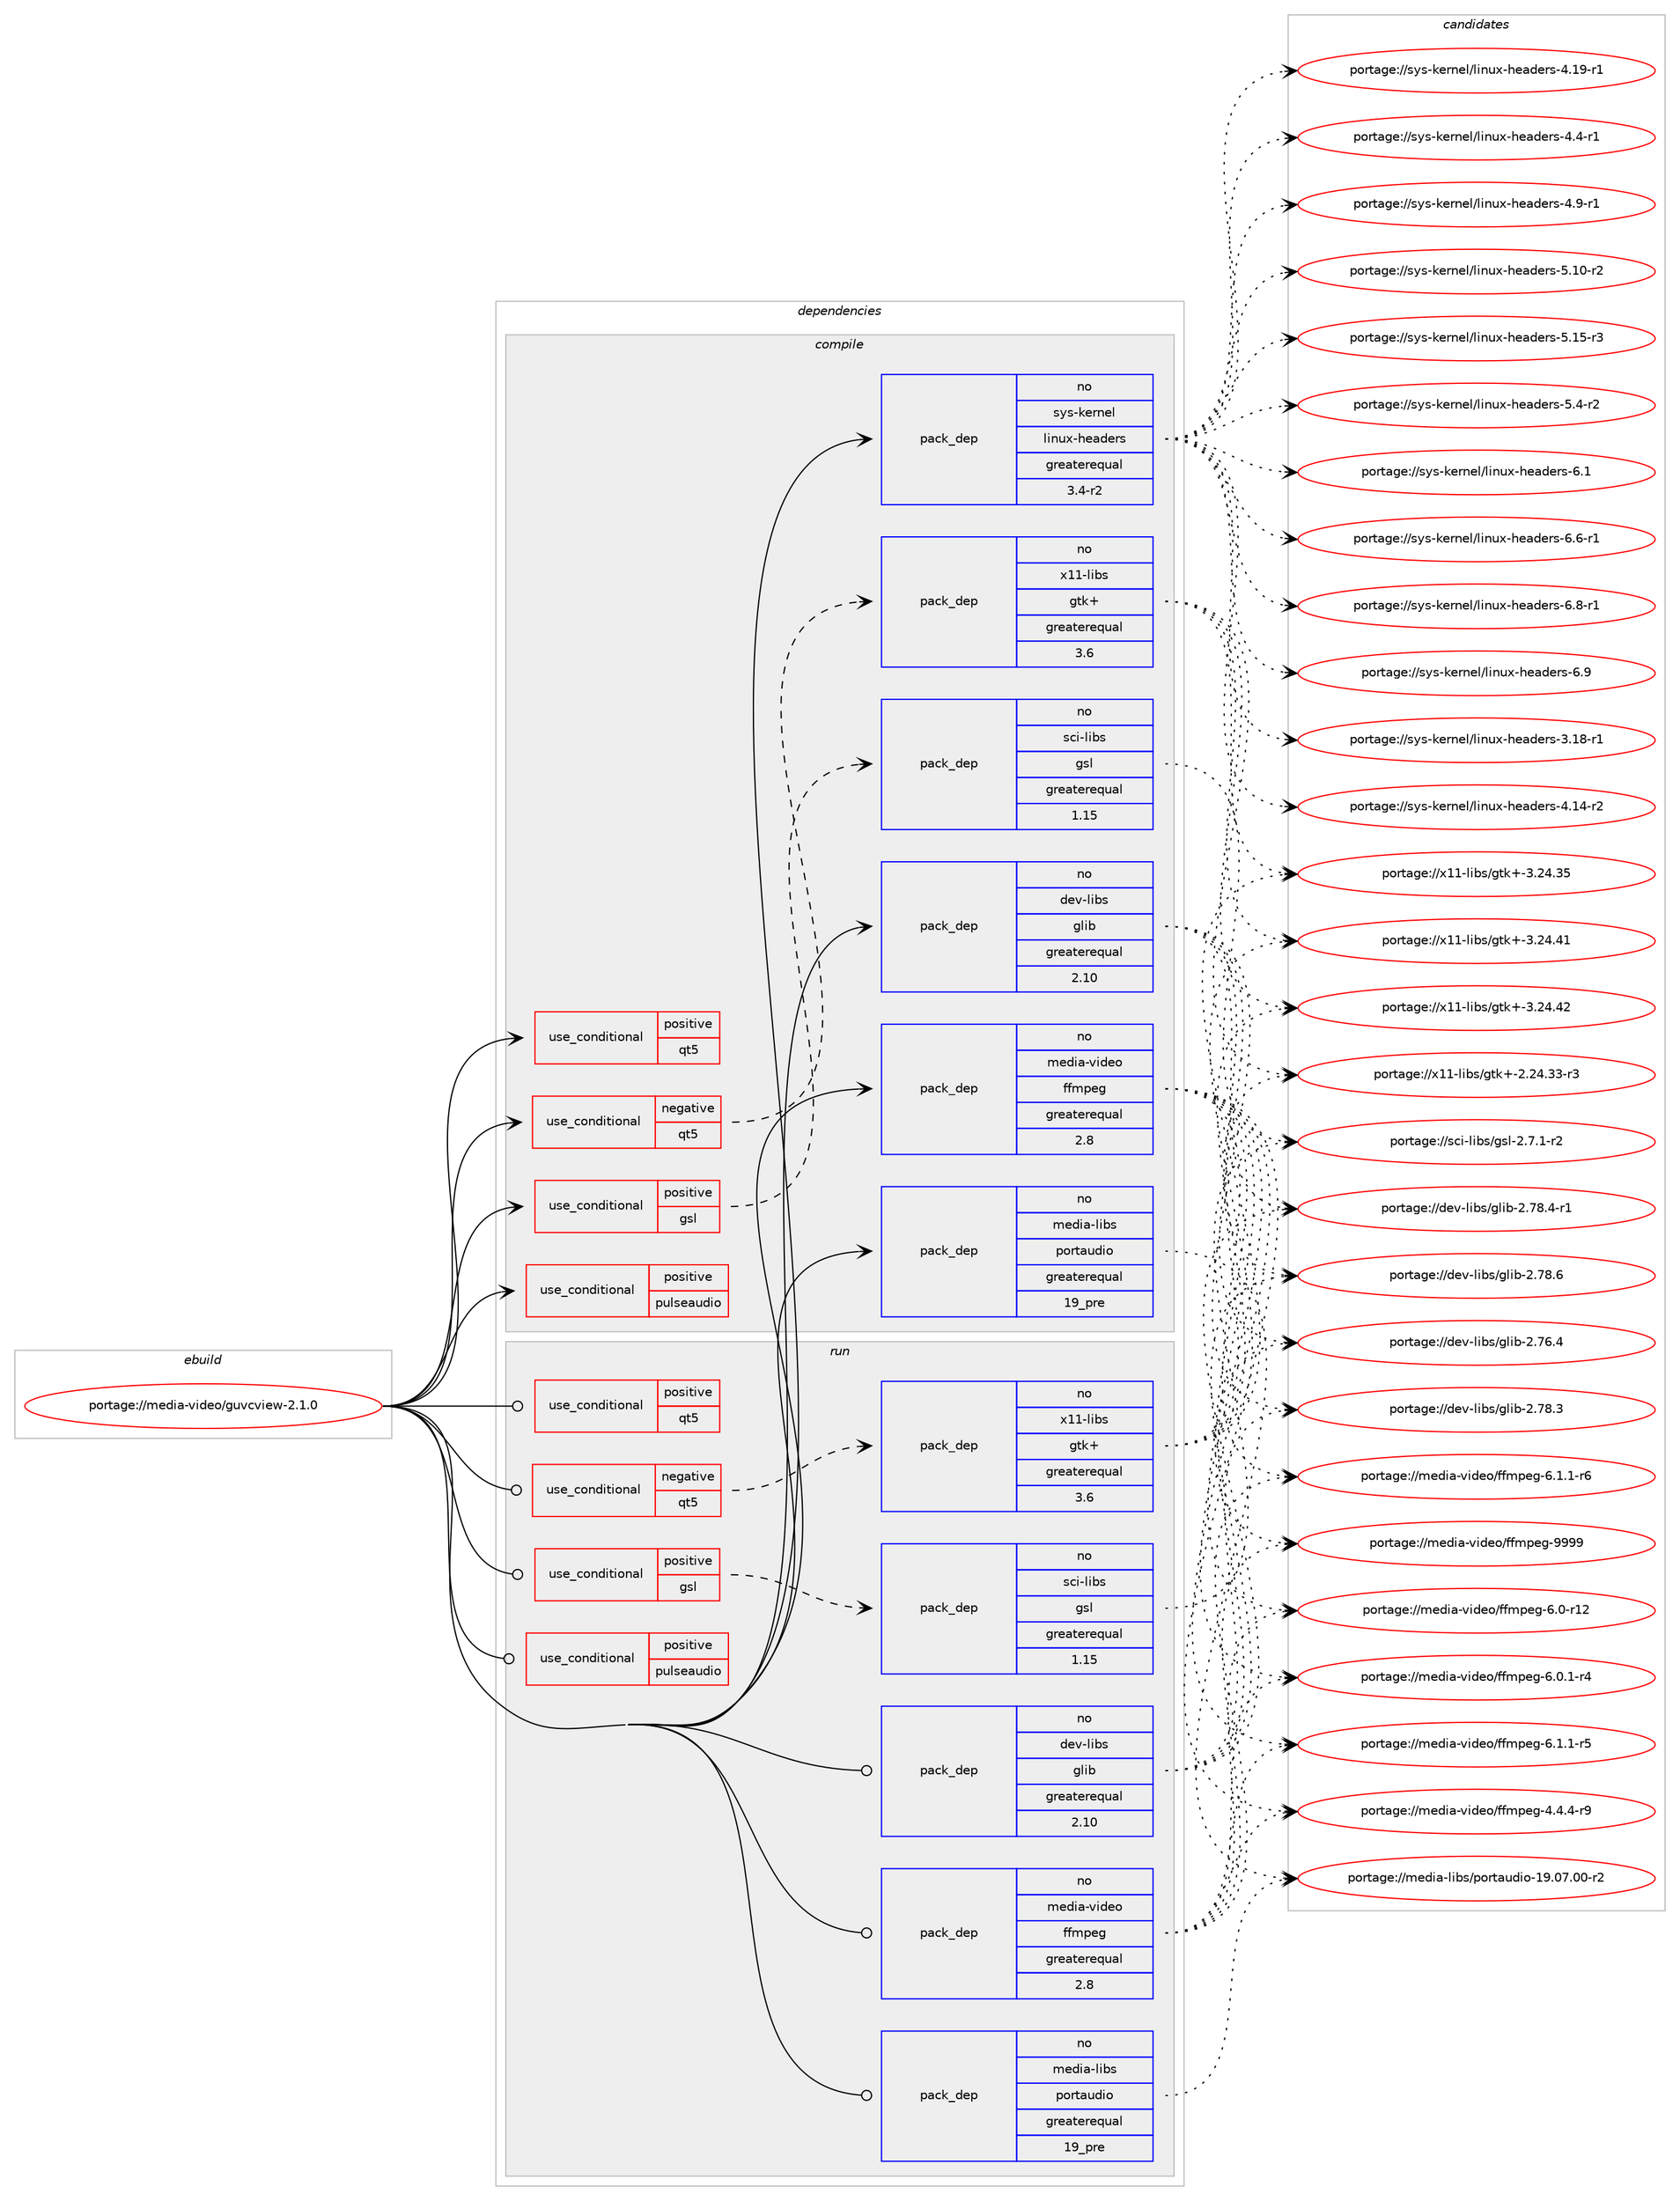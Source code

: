 digraph prolog {

# *************
# Graph options
# *************

newrank=true;
concentrate=true;
compound=true;
graph [rankdir=LR,fontname=Helvetica,fontsize=10,ranksep=1.5];#, ranksep=2.5, nodesep=0.2];
edge  [arrowhead=vee];
node  [fontname=Helvetica,fontsize=10];

# **********
# The ebuild
# **********

subgraph cluster_leftcol {
color=gray;
rank=same;
label=<<i>ebuild</i>>;
id [label="portage://media-video/guvcview-2.1.0", color=red, width=4, href="../media-video/guvcview-2.1.0.svg"];
}

# ****************
# The dependencies
# ****************

subgraph cluster_midcol {
color=gray;
label=<<i>dependencies</i>>;
subgraph cluster_compile {
fillcolor="#eeeeee";
style=filled;
label=<<i>compile</i>>;
subgraph cond82198 {
dependency169819 [label=<<TABLE BORDER="0" CELLBORDER="1" CELLSPACING="0" CELLPADDING="4"><TR><TD ROWSPAN="3" CELLPADDING="10">use_conditional</TD></TR><TR><TD>negative</TD></TR><TR><TD>qt5</TD></TR></TABLE>>, shape=none, color=red];
subgraph pack85161 {
dependency169820 [label=<<TABLE BORDER="0" CELLBORDER="1" CELLSPACING="0" CELLPADDING="4" WIDTH="220"><TR><TD ROWSPAN="6" CELLPADDING="30">pack_dep</TD></TR><TR><TD WIDTH="110">no</TD></TR><TR><TD>x11-libs</TD></TR><TR><TD>gtk+</TD></TR><TR><TD>greaterequal</TD></TR><TR><TD>3.6</TD></TR></TABLE>>, shape=none, color=blue];
}
dependency169819:e -> dependency169820:w [weight=20,style="dashed",arrowhead="vee"];
}
id:e -> dependency169819:w [weight=20,style="solid",arrowhead="vee"];
subgraph cond82199 {
dependency169821 [label=<<TABLE BORDER="0" CELLBORDER="1" CELLSPACING="0" CELLPADDING="4"><TR><TD ROWSPAN="3" CELLPADDING="10">use_conditional</TD></TR><TR><TD>positive</TD></TR><TR><TD>gsl</TD></TR></TABLE>>, shape=none, color=red];
subgraph pack85162 {
dependency169822 [label=<<TABLE BORDER="0" CELLBORDER="1" CELLSPACING="0" CELLPADDING="4" WIDTH="220"><TR><TD ROWSPAN="6" CELLPADDING="30">pack_dep</TD></TR><TR><TD WIDTH="110">no</TD></TR><TR><TD>sci-libs</TD></TR><TR><TD>gsl</TD></TR><TR><TD>greaterequal</TD></TR><TR><TD>1.15</TD></TR></TABLE>>, shape=none, color=blue];
}
dependency169821:e -> dependency169822:w [weight=20,style="dashed",arrowhead="vee"];
}
id:e -> dependency169821:w [weight=20,style="solid",arrowhead="vee"];
subgraph cond82200 {
dependency169823 [label=<<TABLE BORDER="0" CELLBORDER="1" CELLSPACING="0" CELLPADDING="4"><TR><TD ROWSPAN="3" CELLPADDING="10">use_conditional</TD></TR><TR><TD>positive</TD></TR><TR><TD>pulseaudio</TD></TR></TABLE>>, shape=none, color=red];
# *** BEGIN UNKNOWN DEPENDENCY TYPE (TODO) ***
# dependency169823 -> package_dependency(portage://media-video/guvcview-2.1.0,install,no,media-libs,libpulse,none,[,,],[],[])
# *** END UNKNOWN DEPENDENCY TYPE (TODO) ***

}
id:e -> dependency169823:w [weight=20,style="solid",arrowhead="vee"];
subgraph cond82201 {
dependency169824 [label=<<TABLE BORDER="0" CELLBORDER="1" CELLSPACING="0" CELLPADDING="4"><TR><TD ROWSPAN="3" CELLPADDING="10">use_conditional</TD></TR><TR><TD>positive</TD></TR><TR><TD>qt5</TD></TR></TABLE>>, shape=none, color=red];
# *** BEGIN UNKNOWN DEPENDENCY TYPE (TODO) ***
# dependency169824 -> package_dependency(portage://media-video/guvcview-2.1.0,install,no,dev-qt,qtcore,none,[,,],[slot(5)],[])
# *** END UNKNOWN DEPENDENCY TYPE (TODO) ***

# *** BEGIN UNKNOWN DEPENDENCY TYPE (TODO) ***
# dependency169824 -> package_dependency(portage://media-video/guvcview-2.1.0,install,no,dev-qt,qtgui,none,[,,],[slot(5)],[])
# *** END UNKNOWN DEPENDENCY TYPE (TODO) ***

# *** BEGIN UNKNOWN DEPENDENCY TYPE (TODO) ***
# dependency169824 -> package_dependency(portage://media-video/guvcview-2.1.0,install,no,dev-qt,qtwidgets,none,[,,],[slot(5)],[])
# *** END UNKNOWN DEPENDENCY TYPE (TODO) ***

}
id:e -> dependency169824:w [weight=20,style="solid",arrowhead="vee"];
subgraph pack85163 {
dependency169825 [label=<<TABLE BORDER="0" CELLBORDER="1" CELLSPACING="0" CELLPADDING="4" WIDTH="220"><TR><TD ROWSPAN="6" CELLPADDING="30">pack_dep</TD></TR><TR><TD WIDTH="110">no</TD></TR><TR><TD>dev-libs</TD></TR><TR><TD>glib</TD></TR><TR><TD>greaterequal</TD></TR><TR><TD>2.10</TD></TR></TABLE>>, shape=none, color=blue];
}
id:e -> dependency169825:w [weight=20,style="solid",arrowhead="vee"];
# *** BEGIN UNKNOWN DEPENDENCY TYPE (TODO) ***
# id -> package_dependency(portage://media-video/guvcview-2.1.0,install,no,media-libs,libpng,none,[,,],any_same_slot,[])
# *** END UNKNOWN DEPENDENCY TYPE (TODO) ***

# *** BEGIN UNKNOWN DEPENDENCY TYPE (TODO) ***
# id -> package_dependency(portage://media-video/guvcview-2.1.0,install,no,media-libs,libsdl2,none,[,,],[],[])
# *** END UNKNOWN DEPENDENCY TYPE (TODO) ***

# *** BEGIN UNKNOWN DEPENDENCY TYPE (TODO) ***
# id -> package_dependency(portage://media-video/guvcview-2.1.0,install,no,media-libs,libv4l,none,[,,],[],[])
# *** END UNKNOWN DEPENDENCY TYPE (TODO) ***

subgraph pack85164 {
dependency169826 [label=<<TABLE BORDER="0" CELLBORDER="1" CELLSPACING="0" CELLPADDING="4" WIDTH="220"><TR><TD ROWSPAN="6" CELLPADDING="30">pack_dep</TD></TR><TR><TD WIDTH="110">no</TD></TR><TR><TD>media-libs</TD></TR><TR><TD>portaudio</TD></TR><TR><TD>greaterequal</TD></TR><TR><TD>19_pre</TD></TR></TABLE>>, shape=none, color=blue];
}
id:e -> dependency169826:w [weight=20,style="solid",arrowhead="vee"];
subgraph pack85165 {
dependency169827 [label=<<TABLE BORDER="0" CELLBORDER="1" CELLSPACING="0" CELLPADDING="4" WIDTH="220"><TR><TD ROWSPAN="6" CELLPADDING="30">pack_dep</TD></TR><TR><TD WIDTH="110">no</TD></TR><TR><TD>media-video</TD></TR><TR><TD>ffmpeg</TD></TR><TR><TD>greaterequal</TD></TR><TR><TD>2.8</TD></TR></TABLE>>, shape=none, color=blue];
}
id:e -> dependency169827:w [weight=20,style="solid",arrowhead="vee"];
subgraph pack85166 {
dependency169828 [label=<<TABLE BORDER="0" CELLBORDER="1" CELLSPACING="0" CELLPADDING="4" WIDTH="220"><TR><TD ROWSPAN="6" CELLPADDING="30">pack_dep</TD></TR><TR><TD WIDTH="110">no</TD></TR><TR><TD>sys-kernel</TD></TR><TR><TD>linux-headers</TD></TR><TR><TD>greaterequal</TD></TR><TR><TD>3.4-r2</TD></TR></TABLE>>, shape=none, color=blue];
}
id:e -> dependency169828:w [weight=20,style="solid",arrowhead="vee"];
# *** BEGIN UNKNOWN DEPENDENCY TYPE (TODO) ***
# id -> package_dependency(portage://media-video/guvcview-2.1.0,install,no,virtual,libusb,none,[,,],[slot(1)],[])
# *** END UNKNOWN DEPENDENCY TYPE (TODO) ***

# *** BEGIN UNKNOWN DEPENDENCY TYPE (TODO) ***
# id -> package_dependency(portage://media-video/guvcview-2.1.0,install,no,virtual,os-headers,none,[,,],[],[])
# *** END UNKNOWN DEPENDENCY TYPE (TODO) ***

# *** BEGIN UNKNOWN DEPENDENCY TYPE (TODO) ***
# id -> package_dependency(portage://media-video/guvcview-2.1.0,install,no,virtual,udev,none,[,,],[],[])
# *** END UNKNOWN DEPENDENCY TYPE (TODO) ***

}
subgraph cluster_compileandrun {
fillcolor="#eeeeee";
style=filled;
label=<<i>compile and run</i>>;
}
subgraph cluster_run {
fillcolor="#eeeeee";
style=filled;
label=<<i>run</i>>;
subgraph cond82202 {
dependency169829 [label=<<TABLE BORDER="0" CELLBORDER="1" CELLSPACING="0" CELLPADDING="4"><TR><TD ROWSPAN="3" CELLPADDING="10">use_conditional</TD></TR><TR><TD>negative</TD></TR><TR><TD>qt5</TD></TR></TABLE>>, shape=none, color=red];
subgraph pack85167 {
dependency169830 [label=<<TABLE BORDER="0" CELLBORDER="1" CELLSPACING="0" CELLPADDING="4" WIDTH="220"><TR><TD ROWSPAN="6" CELLPADDING="30">pack_dep</TD></TR><TR><TD WIDTH="110">no</TD></TR><TR><TD>x11-libs</TD></TR><TR><TD>gtk+</TD></TR><TR><TD>greaterequal</TD></TR><TR><TD>3.6</TD></TR></TABLE>>, shape=none, color=blue];
}
dependency169829:e -> dependency169830:w [weight=20,style="dashed",arrowhead="vee"];
}
id:e -> dependency169829:w [weight=20,style="solid",arrowhead="odot"];
subgraph cond82203 {
dependency169831 [label=<<TABLE BORDER="0" CELLBORDER="1" CELLSPACING="0" CELLPADDING="4"><TR><TD ROWSPAN="3" CELLPADDING="10">use_conditional</TD></TR><TR><TD>positive</TD></TR><TR><TD>gsl</TD></TR></TABLE>>, shape=none, color=red];
subgraph pack85168 {
dependency169832 [label=<<TABLE BORDER="0" CELLBORDER="1" CELLSPACING="0" CELLPADDING="4" WIDTH="220"><TR><TD ROWSPAN="6" CELLPADDING="30">pack_dep</TD></TR><TR><TD WIDTH="110">no</TD></TR><TR><TD>sci-libs</TD></TR><TR><TD>gsl</TD></TR><TR><TD>greaterequal</TD></TR><TR><TD>1.15</TD></TR></TABLE>>, shape=none, color=blue];
}
dependency169831:e -> dependency169832:w [weight=20,style="dashed",arrowhead="vee"];
}
id:e -> dependency169831:w [weight=20,style="solid",arrowhead="odot"];
subgraph cond82204 {
dependency169833 [label=<<TABLE BORDER="0" CELLBORDER="1" CELLSPACING="0" CELLPADDING="4"><TR><TD ROWSPAN="3" CELLPADDING="10">use_conditional</TD></TR><TR><TD>positive</TD></TR><TR><TD>pulseaudio</TD></TR></TABLE>>, shape=none, color=red];
# *** BEGIN UNKNOWN DEPENDENCY TYPE (TODO) ***
# dependency169833 -> package_dependency(portage://media-video/guvcview-2.1.0,run,no,media-libs,libpulse,none,[,,],[],[])
# *** END UNKNOWN DEPENDENCY TYPE (TODO) ***

}
id:e -> dependency169833:w [weight=20,style="solid",arrowhead="odot"];
subgraph cond82205 {
dependency169834 [label=<<TABLE BORDER="0" CELLBORDER="1" CELLSPACING="0" CELLPADDING="4"><TR><TD ROWSPAN="3" CELLPADDING="10">use_conditional</TD></TR><TR><TD>positive</TD></TR><TR><TD>qt5</TD></TR></TABLE>>, shape=none, color=red];
# *** BEGIN UNKNOWN DEPENDENCY TYPE (TODO) ***
# dependency169834 -> package_dependency(portage://media-video/guvcview-2.1.0,run,no,dev-qt,qtcore,none,[,,],[slot(5)],[])
# *** END UNKNOWN DEPENDENCY TYPE (TODO) ***

# *** BEGIN UNKNOWN DEPENDENCY TYPE (TODO) ***
# dependency169834 -> package_dependency(portage://media-video/guvcview-2.1.0,run,no,dev-qt,qtgui,none,[,,],[slot(5)],[])
# *** END UNKNOWN DEPENDENCY TYPE (TODO) ***

# *** BEGIN UNKNOWN DEPENDENCY TYPE (TODO) ***
# dependency169834 -> package_dependency(portage://media-video/guvcview-2.1.0,run,no,dev-qt,qtwidgets,none,[,,],[slot(5)],[])
# *** END UNKNOWN DEPENDENCY TYPE (TODO) ***

}
id:e -> dependency169834:w [weight=20,style="solid",arrowhead="odot"];
subgraph pack85169 {
dependency169835 [label=<<TABLE BORDER="0" CELLBORDER="1" CELLSPACING="0" CELLPADDING="4" WIDTH="220"><TR><TD ROWSPAN="6" CELLPADDING="30">pack_dep</TD></TR><TR><TD WIDTH="110">no</TD></TR><TR><TD>dev-libs</TD></TR><TR><TD>glib</TD></TR><TR><TD>greaterequal</TD></TR><TR><TD>2.10</TD></TR></TABLE>>, shape=none, color=blue];
}
id:e -> dependency169835:w [weight=20,style="solid",arrowhead="odot"];
# *** BEGIN UNKNOWN DEPENDENCY TYPE (TODO) ***
# id -> package_dependency(portage://media-video/guvcview-2.1.0,run,no,media-libs,libpng,none,[,,],any_same_slot,[])
# *** END UNKNOWN DEPENDENCY TYPE (TODO) ***

# *** BEGIN UNKNOWN DEPENDENCY TYPE (TODO) ***
# id -> package_dependency(portage://media-video/guvcview-2.1.0,run,no,media-libs,libsdl2,none,[,,],[],[])
# *** END UNKNOWN DEPENDENCY TYPE (TODO) ***

# *** BEGIN UNKNOWN DEPENDENCY TYPE (TODO) ***
# id -> package_dependency(portage://media-video/guvcview-2.1.0,run,no,media-libs,libv4l,none,[,,],[],[])
# *** END UNKNOWN DEPENDENCY TYPE (TODO) ***

subgraph pack85170 {
dependency169836 [label=<<TABLE BORDER="0" CELLBORDER="1" CELLSPACING="0" CELLPADDING="4" WIDTH="220"><TR><TD ROWSPAN="6" CELLPADDING="30">pack_dep</TD></TR><TR><TD WIDTH="110">no</TD></TR><TR><TD>media-libs</TD></TR><TR><TD>portaudio</TD></TR><TR><TD>greaterequal</TD></TR><TR><TD>19_pre</TD></TR></TABLE>>, shape=none, color=blue];
}
id:e -> dependency169836:w [weight=20,style="solid",arrowhead="odot"];
subgraph pack85171 {
dependency169837 [label=<<TABLE BORDER="0" CELLBORDER="1" CELLSPACING="0" CELLPADDING="4" WIDTH="220"><TR><TD ROWSPAN="6" CELLPADDING="30">pack_dep</TD></TR><TR><TD WIDTH="110">no</TD></TR><TR><TD>media-video</TD></TR><TR><TD>ffmpeg</TD></TR><TR><TD>greaterequal</TD></TR><TR><TD>2.8</TD></TR></TABLE>>, shape=none, color=blue];
}
id:e -> dependency169837:w [weight=20,style="solid",arrowhead="odot"];
# *** BEGIN UNKNOWN DEPENDENCY TYPE (TODO) ***
# id -> package_dependency(portage://media-video/guvcview-2.1.0,run,no,virtual,libusb,none,[,,],[slot(1)],[])
# *** END UNKNOWN DEPENDENCY TYPE (TODO) ***

# *** BEGIN UNKNOWN DEPENDENCY TYPE (TODO) ***
# id -> package_dependency(portage://media-video/guvcview-2.1.0,run,no,virtual,udev,none,[,,],[],[])
# *** END UNKNOWN DEPENDENCY TYPE (TODO) ***

}
}

# **************
# The candidates
# **************

subgraph cluster_choices {
rank=same;
color=gray;
label=<<i>candidates</i>>;

subgraph choice85161 {
color=black;
nodesep=1;
choice12049494510810598115471031161074345504650524651514511451 [label="portage://x11-libs/gtk+-2.24.33-r3", color=red, width=4,href="../x11-libs/gtk+-2.24.33-r3.svg"];
choice1204949451081059811547103116107434551465052465153 [label="portage://x11-libs/gtk+-3.24.35", color=red, width=4,href="../x11-libs/gtk+-3.24.35.svg"];
choice1204949451081059811547103116107434551465052465249 [label="portage://x11-libs/gtk+-3.24.41", color=red, width=4,href="../x11-libs/gtk+-3.24.41.svg"];
choice1204949451081059811547103116107434551465052465250 [label="portage://x11-libs/gtk+-3.24.42", color=red, width=4,href="../x11-libs/gtk+-3.24.42.svg"];
dependency169820:e -> choice12049494510810598115471031161074345504650524651514511451:w [style=dotted,weight="100"];
dependency169820:e -> choice1204949451081059811547103116107434551465052465153:w [style=dotted,weight="100"];
dependency169820:e -> choice1204949451081059811547103116107434551465052465249:w [style=dotted,weight="100"];
dependency169820:e -> choice1204949451081059811547103116107434551465052465250:w [style=dotted,weight="100"];
}
subgraph choice85162 {
color=black;
nodesep=1;
choice115991054510810598115471031151084550465546494511450 [label="portage://sci-libs/gsl-2.7.1-r2", color=red, width=4,href="../sci-libs/gsl-2.7.1-r2.svg"];
dependency169822:e -> choice115991054510810598115471031151084550465546494511450:w [style=dotted,weight="100"];
}
subgraph choice85163 {
color=black;
nodesep=1;
choice1001011184510810598115471031081059845504655544652 [label="portage://dev-libs/glib-2.76.4", color=red, width=4,href="../dev-libs/glib-2.76.4.svg"];
choice1001011184510810598115471031081059845504655564651 [label="portage://dev-libs/glib-2.78.3", color=red, width=4,href="../dev-libs/glib-2.78.3.svg"];
choice10010111845108105981154710310810598455046555646524511449 [label="portage://dev-libs/glib-2.78.4-r1", color=red, width=4,href="../dev-libs/glib-2.78.4-r1.svg"];
choice1001011184510810598115471031081059845504655564654 [label="portage://dev-libs/glib-2.78.6", color=red, width=4,href="../dev-libs/glib-2.78.6.svg"];
dependency169825:e -> choice1001011184510810598115471031081059845504655544652:w [style=dotted,weight="100"];
dependency169825:e -> choice1001011184510810598115471031081059845504655564651:w [style=dotted,weight="100"];
dependency169825:e -> choice10010111845108105981154710310810598455046555646524511449:w [style=dotted,weight="100"];
dependency169825:e -> choice1001011184510810598115471031081059845504655564654:w [style=dotted,weight="100"];
}
subgraph choice85164 {
color=black;
nodesep=1;
choice10910110010597451081059811547112111114116971171001051114549574648554648484511450 [label="portage://media-libs/portaudio-19.07.00-r2", color=red, width=4,href="../media-libs/portaudio-19.07.00-r2.svg"];
dependency169826:e -> choice10910110010597451081059811547112111114116971171001051114549574648554648484511450:w [style=dotted,weight="100"];
}
subgraph choice85165 {
color=black;
nodesep=1;
choice1091011001059745118105100101111471021021091121011034552465246524511457 [label="portage://media-video/ffmpeg-4.4.4-r9", color=red, width=4,href="../media-video/ffmpeg-4.4.4-r9.svg"];
choice10910110010597451181051001011114710210210911210110345544648451144950 [label="portage://media-video/ffmpeg-6.0-r12", color=red, width=4,href="../media-video/ffmpeg-6.0-r12.svg"];
choice1091011001059745118105100101111471021021091121011034554464846494511452 [label="portage://media-video/ffmpeg-6.0.1-r4", color=red, width=4,href="../media-video/ffmpeg-6.0.1-r4.svg"];
choice1091011001059745118105100101111471021021091121011034554464946494511453 [label="portage://media-video/ffmpeg-6.1.1-r5", color=red, width=4,href="../media-video/ffmpeg-6.1.1-r5.svg"];
choice1091011001059745118105100101111471021021091121011034554464946494511454 [label="portage://media-video/ffmpeg-6.1.1-r6", color=red, width=4,href="../media-video/ffmpeg-6.1.1-r6.svg"];
choice1091011001059745118105100101111471021021091121011034557575757 [label="portage://media-video/ffmpeg-9999", color=red, width=4,href="../media-video/ffmpeg-9999.svg"];
dependency169827:e -> choice1091011001059745118105100101111471021021091121011034552465246524511457:w [style=dotted,weight="100"];
dependency169827:e -> choice10910110010597451181051001011114710210210911210110345544648451144950:w [style=dotted,weight="100"];
dependency169827:e -> choice1091011001059745118105100101111471021021091121011034554464846494511452:w [style=dotted,weight="100"];
dependency169827:e -> choice1091011001059745118105100101111471021021091121011034554464946494511453:w [style=dotted,weight="100"];
dependency169827:e -> choice1091011001059745118105100101111471021021091121011034554464946494511454:w [style=dotted,weight="100"];
dependency169827:e -> choice1091011001059745118105100101111471021021091121011034557575757:w [style=dotted,weight="100"];
}
subgraph choice85166 {
color=black;
nodesep=1;
choice1151211154510710111411010110847108105110117120451041019710010111411545514649564511449 [label="portage://sys-kernel/linux-headers-3.18-r1", color=red, width=4,href="../sys-kernel/linux-headers-3.18-r1.svg"];
choice1151211154510710111411010110847108105110117120451041019710010111411545524649524511450 [label="portage://sys-kernel/linux-headers-4.14-r2", color=red, width=4,href="../sys-kernel/linux-headers-4.14-r2.svg"];
choice1151211154510710111411010110847108105110117120451041019710010111411545524649574511449 [label="portage://sys-kernel/linux-headers-4.19-r1", color=red, width=4,href="../sys-kernel/linux-headers-4.19-r1.svg"];
choice11512111545107101114110101108471081051101171204510410197100101114115455246524511449 [label="portage://sys-kernel/linux-headers-4.4-r1", color=red, width=4,href="../sys-kernel/linux-headers-4.4-r1.svg"];
choice11512111545107101114110101108471081051101171204510410197100101114115455246574511449 [label="portage://sys-kernel/linux-headers-4.9-r1", color=red, width=4,href="../sys-kernel/linux-headers-4.9-r1.svg"];
choice1151211154510710111411010110847108105110117120451041019710010111411545534649484511450 [label="portage://sys-kernel/linux-headers-5.10-r2", color=red, width=4,href="../sys-kernel/linux-headers-5.10-r2.svg"];
choice1151211154510710111411010110847108105110117120451041019710010111411545534649534511451 [label="portage://sys-kernel/linux-headers-5.15-r3", color=red, width=4,href="../sys-kernel/linux-headers-5.15-r3.svg"];
choice11512111545107101114110101108471081051101171204510410197100101114115455346524511450 [label="portage://sys-kernel/linux-headers-5.4-r2", color=red, width=4,href="../sys-kernel/linux-headers-5.4-r2.svg"];
choice1151211154510710111411010110847108105110117120451041019710010111411545544649 [label="portage://sys-kernel/linux-headers-6.1", color=red, width=4,href="../sys-kernel/linux-headers-6.1.svg"];
choice11512111545107101114110101108471081051101171204510410197100101114115455446544511449 [label="portage://sys-kernel/linux-headers-6.6-r1", color=red, width=4,href="../sys-kernel/linux-headers-6.6-r1.svg"];
choice11512111545107101114110101108471081051101171204510410197100101114115455446564511449 [label="portage://sys-kernel/linux-headers-6.8-r1", color=red, width=4,href="../sys-kernel/linux-headers-6.8-r1.svg"];
choice1151211154510710111411010110847108105110117120451041019710010111411545544657 [label="portage://sys-kernel/linux-headers-6.9", color=red, width=4,href="../sys-kernel/linux-headers-6.9.svg"];
dependency169828:e -> choice1151211154510710111411010110847108105110117120451041019710010111411545514649564511449:w [style=dotted,weight="100"];
dependency169828:e -> choice1151211154510710111411010110847108105110117120451041019710010111411545524649524511450:w [style=dotted,weight="100"];
dependency169828:e -> choice1151211154510710111411010110847108105110117120451041019710010111411545524649574511449:w [style=dotted,weight="100"];
dependency169828:e -> choice11512111545107101114110101108471081051101171204510410197100101114115455246524511449:w [style=dotted,weight="100"];
dependency169828:e -> choice11512111545107101114110101108471081051101171204510410197100101114115455246574511449:w [style=dotted,weight="100"];
dependency169828:e -> choice1151211154510710111411010110847108105110117120451041019710010111411545534649484511450:w [style=dotted,weight="100"];
dependency169828:e -> choice1151211154510710111411010110847108105110117120451041019710010111411545534649534511451:w [style=dotted,weight="100"];
dependency169828:e -> choice11512111545107101114110101108471081051101171204510410197100101114115455346524511450:w [style=dotted,weight="100"];
dependency169828:e -> choice1151211154510710111411010110847108105110117120451041019710010111411545544649:w [style=dotted,weight="100"];
dependency169828:e -> choice11512111545107101114110101108471081051101171204510410197100101114115455446544511449:w [style=dotted,weight="100"];
dependency169828:e -> choice11512111545107101114110101108471081051101171204510410197100101114115455446564511449:w [style=dotted,weight="100"];
dependency169828:e -> choice1151211154510710111411010110847108105110117120451041019710010111411545544657:w [style=dotted,weight="100"];
}
subgraph choice85167 {
color=black;
nodesep=1;
choice12049494510810598115471031161074345504650524651514511451 [label="portage://x11-libs/gtk+-2.24.33-r3", color=red, width=4,href="../x11-libs/gtk+-2.24.33-r3.svg"];
choice1204949451081059811547103116107434551465052465153 [label="portage://x11-libs/gtk+-3.24.35", color=red, width=4,href="../x11-libs/gtk+-3.24.35.svg"];
choice1204949451081059811547103116107434551465052465249 [label="portage://x11-libs/gtk+-3.24.41", color=red, width=4,href="../x11-libs/gtk+-3.24.41.svg"];
choice1204949451081059811547103116107434551465052465250 [label="portage://x11-libs/gtk+-3.24.42", color=red, width=4,href="../x11-libs/gtk+-3.24.42.svg"];
dependency169830:e -> choice12049494510810598115471031161074345504650524651514511451:w [style=dotted,weight="100"];
dependency169830:e -> choice1204949451081059811547103116107434551465052465153:w [style=dotted,weight="100"];
dependency169830:e -> choice1204949451081059811547103116107434551465052465249:w [style=dotted,weight="100"];
dependency169830:e -> choice1204949451081059811547103116107434551465052465250:w [style=dotted,weight="100"];
}
subgraph choice85168 {
color=black;
nodesep=1;
choice115991054510810598115471031151084550465546494511450 [label="portage://sci-libs/gsl-2.7.1-r2", color=red, width=4,href="../sci-libs/gsl-2.7.1-r2.svg"];
dependency169832:e -> choice115991054510810598115471031151084550465546494511450:w [style=dotted,weight="100"];
}
subgraph choice85169 {
color=black;
nodesep=1;
choice1001011184510810598115471031081059845504655544652 [label="portage://dev-libs/glib-2.76.4", color=red, width=4,href="../dev-libs/glib-2.76.4.svg"];
choice1001011184510810598115471031081059845504655564651 [label="portage://dev-libs/glib-2.78.3", color=red, width=4,href="../dev-libs/glib-2.78.3.svg"];
choice10010111845108105981154710310810598455046555646524511449 [label="portage://dev-libs/glib-2.78.4-r1", color=red, width=4,href="../dev-libs/glib-2.78.4-r1.svg"];
choice1001011184510810598115471031081059845504655564654 [label="portage://dev-libs/glib-2.78.6", color=red, width=4,href="../dev-libs/glib-2.78.6.svg"];
dependency169835:e -> choice1001011184510810598115471031081059845504655544652:w [style=dotted,weight="100"];
dependency169835:e -> choice1001011184510810598115471031081059845504655564651:w [style=dotted,weight="100"];
dependency169835:e -> choice10010111845108105981154710310810598455046555646524511449:w [style=dotted,weight="100"];
dependency169835:e -> choice1001011184510810598115471031081059845504655564654:w [style=dotted,weight="100"];
}
subgraph choice85170 {
color=black;
nodesep=1;
choice10910110010597451081059811547112111114116971171001051114549574648554648484511450 [label="portage://media-libs/portaudio-19.07.00-r2", color=red, width=4,href="../media-libs/portaudio-19.07.00-r2.svg"];
dependency169836:e -> choice10910110010597451081059811547112111114116971171001051114549574648554648484511450:w [style=dotted,weight="100"];
}
subgraph choice85171 {
color=black;
nodesep=1;
choice1091011001059745118105100101111471021021091121011034552465246524511457 [label="portage://media-video/ffmpeg-4.4.4-r9", color=red, width=4,href="../media-video/ffmpeg-4.4.4-r9.svg"];
choice10910110010597451181051001011114710210210911210110345544648451144950 [label="portage://media-video/ffmpeg-6.0-r12", color=red, width=4,href="../media-video/ffmpeg-6.0-r12.svg"];
choice1091011001059745118105100101111471021021091121011034554464846494511452 [label="portage://media-video/ffmpeg-6.0.1-r4", color=red, width=4,href="../media-video/ffmpeg-6.0.1-r4.svg"];
choice1091011001059745118105100101111471021021091121011034554464946494511453 [label="portage://media-video/ffmpeg-6.1.1-r5", color=red, width=4,href="../media-video/ffmpeg-6.1.1-r5.svg"];
choice1091011001059745118105100101111471021021091121011034554464946494511454 [label="portage://media-video/ffmpeg-6.1.1-r6", color=red, width=4,href="../media-video/ffmpeg-6.1.1-r6.svg"];
choice1091011001059745118105100101111471021021091121011034557575757 [label="portage://media-video/ffmpeg-9999", color=red, width=4,href="../media-video/ffmpeg-9999.svg"];
dependency169837:e -> choice1091011001059745118105100101111471021021091121011034552465246524511457:w [style=dotted,weight="100"];
dependency169837:e -> choice10910110010597451181051001011114710210210911210110345544648451144950:w [style=dotted,weight="100"];
dependency169837:e -> choice1091011001059745118105100101111471021021091121011034554464846494511452:w [style=dotted,weight="100"];
dependency169837:e -> choice1091011001059745118105100101111471021021091121011034554464946494511453:w [style=dotted,weight="100"];
dependency169837:e -> choice1091011001059745118105100101111471021021091121011034554464946494511454:w [style=dotted,weight="100"];
dependency169837:e -> choice1091011001059745118105100101111471021021091121011034557575757:w [style=dotted,weight="100"];
}
}

}
